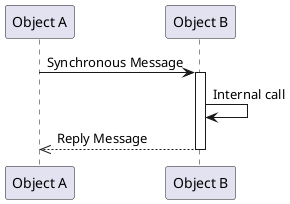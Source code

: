 @startuml

participant "Object A" as A
participant "Object B" as B

A -> B : Synchronous Message
activate B

B -> B : Internal call

A <<-- B : Reply Message
deactivate B

@enduml
